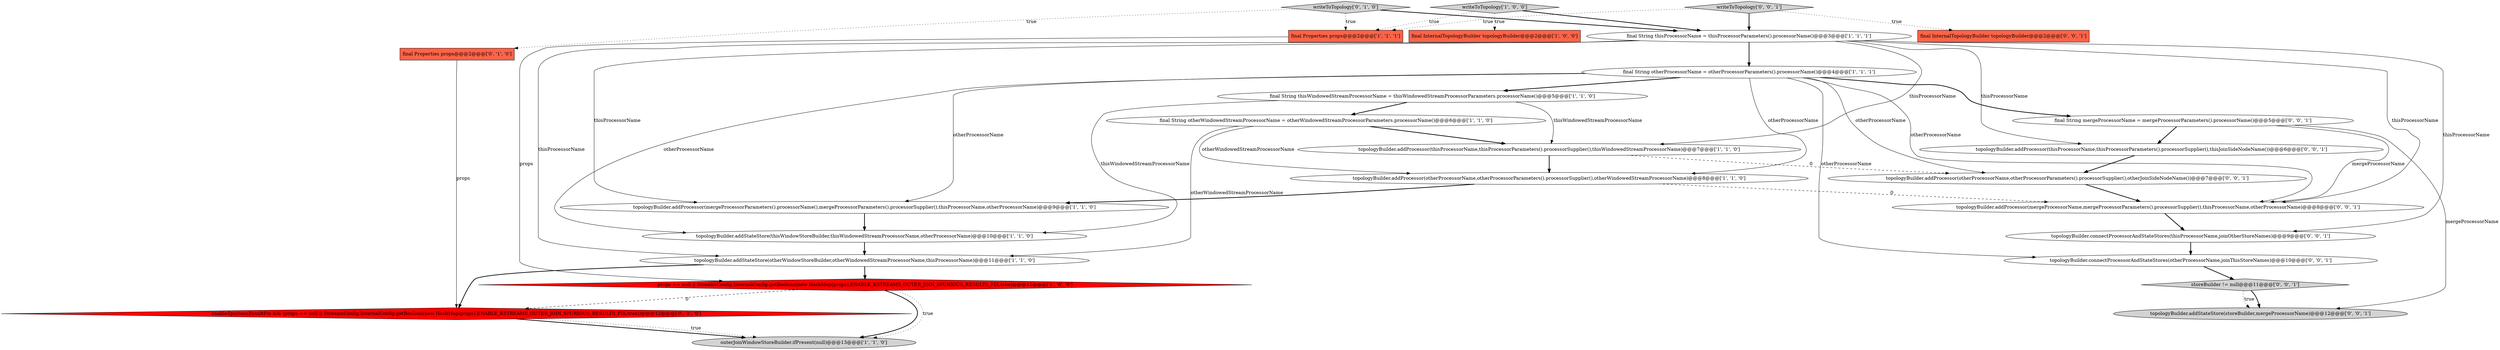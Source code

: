 digraph {
25 [style = filled, label = "topologyBuilder.connectProcessorAndStateStores(thisProcessorName,joinOtherStoreNames)@@@9@@@['0', '0', '1']", fillcolor = white, shape = ellipse image = "AAA0AAABBB3BBB"];
15 [style = filled, label = "writeToTopology['0', '1', '0']", fillcolor = lightgray, shape = diamond image = "AAA0AAABBB2BBB"];
22 [style = filled, label = "final String mergeProcessorName = mergeProcessorParameters().processorName()@@@5@@@['0', '0', '1']", fillcolor = white, shape = ellipse image = "AAA0AAABBB3BBB"];
7 [style = filled, label = "topologyBuilder.addStateStore(otherWindowStoreBuilder,otherWindowedStreamProcessorName,thisProcessorName)@@@11@@@['1', '1', '0']", fillcolor = white, shape = ellipse image = "AAA0AAABBB1BBB"];
11 [style = filled, label = "final Properties props@@@2@@@['1', '1', '1']", fillcolor = tomato, shape = box image = "AAA0AAABBB1BBB"];
3 [style = filled, label = "final String thisProcessorName = thisProcessorParameters().processorName()@@@3@@@['1', '1', '1']", fillcolor = white, shape = ellipse image = "AAA0AAABBB1BBB"];
20 [style = filled, label = "topologyBuilder.addProcessor(thisProcessorName,thisProcessorParameters().processorSupplier(),thisJoinSideNodeName())@@@6@@@['0', '0', '1']", fillcolor = white, shape = ellipse image = "AAA0AAABBB3BBB"];
26 [style = filled, label = "topologyBuilder.connectProcessorAndStateStores(otherProcessorName,joinThisStoreNames)@@@10@@@['0', '0', '1']", fillcolor = white, shape = ellipse image = "AAA0AAABBB3BBB"];
12 [style = filled, label = "props == null || StreamsConfig.InternalConfig.getBoolean(new HashMap(props),ENABLE_KSTREAMS_OUTER_JOIN_SPURIOUS_RESULTS_FIX,true)@@@12@@@['1', '0', '0']", fillcolor = red, shape = diamond image = "AAA1AAABBB1BBB"];
16 [style = filled, label = "enableSpuriousResultFix && (props == null || StreamsConfig.InternalConfig.getBoolean(new HashMap(props),ENABLE_KSTREAMS_OUTER_JOIN_SPURIOUS_RESULTS_FIX,true))@@@12@@@['0', '1', '0']", fillcolor = red, shape = diamond image = "AAA1AAABBB2BBB"];
9 [style = filled, label = "writeToTopology['1', '0', '0']", fillcolor = lightgray, shape = diamond image = "AAA0AAABBB1BBB"];
1 [style = filled, label = "topologyBuilder.addProcessor(otherProcessorName,otherProcessorParameters().processorSupplier(),otherWindowedStreamProcessorName)@@@8@@@['1', '1', '0']", fillcolor = white, shape = ellipse image = "AAA0AAABBB1BBB"];
21 [style = filled, label = "writeToTopology['0', '0', '1']", fillcolor = lightgray, shape = diamond image = "AAA0AAABBB3BBB"];
19 [style = filled, label = "final InternalTopologyBuilder topologyBuilder@@@2@@@['0', '0', '1']", fillcolor = tomato, shape = box image = "AAA0AAABBB3BBB"];
17 [style = filled, label = "topologyBuilder.addProcessor(otherProcessorName,otherProcessorParameters().processorSupplier(),otherJoinSideNodeName())@@@7@@@['0', '0', '1']", fillcolor = white, shape = ellipse image = "AAA0AAABBB3BBB"];
5 [style = filled, label = "final String thisWindowedStreamProcessorName = thisWindowedStreamProcessorParameters.processorName()@@@5@@@['1', '1', '0']", fillcolor = white, shape = ellipse image = "AAA0AAABBB1BBB"];
2 [style = filled, label = "final InternalTopologyBuilder topologyBuilder@@@2@@@['1', '0', '0']", fillcolor = tomato, shape = box image = "AAA0AAABBB1BBB"];
23 [style = filled, label = "topologyBuilder.addProcessor(mergeProcessorName,mergeProcessorParameters().processorSupplier(),thisProcessorName,otherProcessorName)@@@8@@@['0', '0', '1']", fillcolor = white, shape = ellipse image = "AAA0AAABBB3BBB"];
10 [style = filled, label = "topologyBuilder.addProcessor(mergeProcessorParameters().processorName(),mergeProcessorParameters().processorSupplier(),thisProcessorName,otherProcessorName)@@@9@@@['1', '1', '0']", fillcolor = white, shape = ellipse image = "AAA0AAABBB1BBB"];
0 [style = filled, label = "final String otherProcessorName = otherProcessorParameters().processorName()@@@4@@@['1', '1', '1']", fillcolor = white, shape = ellipse image = "AAA0AAABBB1BBB"];
8 [style = filled, label = "topologyBuilder.addProcessor(thisProcessorName,thisProcessorParameters().processorSupplier(),thisWindowedStreamProcessorName)@@@7@@@['1', '1', '0']", fillcolor = white, shape = ellipse image = "AAA0AAABBB1BBB"];
6 [style = filled, label = "outerJoinWindowStoreBuilder.ifPresent(null)@@@13@@@['1', '1', '0']", fillcolor = lightgray, shape = ellipse image = "AAA0AAABBB1BBB"];
14 [style = filled, label = "final Properties props@@@2@@@['0', '1', '0']", fillcolor = tomato, shape = box image = "AAA0AAABBB2BBB"];
24 [style = filled, label = "topologyBuilder.addStateStore(storeBuilder,mergeProcessorName)@@@12@@@['0', '0', '1']", fillcolor = lightgray, shape = ellipse image = "AAA0AAABBB3BBB"];
13 [style = filled, label = "topologyBuilder.addStateStore(thisWindowStoreBuilder,thisWindowedStreamProcessorName,otherProcessorName)@@@10@@@['1', '1', '0']", fillcolor = white, shape = ellipse image = "AAA0AAABBB1BBB"];
18 [style = filled, label = "storeBuilder != null@@@11@@@['0', '0', '1']", fillcolor = lightgray, shape = diamond image = "AAA0AAABBB3BBB"];
4 [style = filled, label = "final String otherWindowedStreamProcessorName = otherWindowedStreamProcessorParameters.processorName()@@@6@@@['1', '1', '0']", fillcolor = white, shape = ellipse image = "AAA0AAABBB1BBB"];
3->10 [style = solid, label="thisProcessorName"];
23->25 [style = bold, label=""];
0->13 [style = solid, label="otherProcessorName"];
18->24 [style = bold, label=""];
20->17 [style = bold, label=""];
21->11 [style = dotted, label="true"];
0->1 [style = solid, label="otherProcessorName"];
3->20 [style = solid, label="thisProcessorName"];
12->16 [style = dashed, label="0"];
4->7 [style = solid, label="otherWindowedStreamProcessorName"];
7->12 [style = bold, label=""];
16->6 [style = bold, label=""];
9->11 [style = dotted, label="true"];
18->24 [style = dotted, label="true"];
3->8 [style = solid, label="thisProcessorName"];
5->8 [style = solid, label="thisWindowedStreamProcessorName"];
15->14 [style = dotted, label="true"];
21->3 [style = bold, label=""];
15->3 [style = bold, label=""];
12->6 [style = bold, label=""];
17->23 [style = bold, label=""];
3->0 [style = bold, label=""];
22->23 [style = solid, label="mergeProcessorName"];
3->23 [style = solid, label="thisProcessorName"];
3->7 [style = solid, label="thisProcessorName"];
8->1 [style = bold, label=""];
14->16 [style = solid, label="props"];
3->25 [style = solid, label="thisProcessorName"];
0->26 [style = solid, label="otherProcessorName"];
10->13 [style = bold, label=""];
0->23 [style = solid, label="otherProcessorName"];
22->20 [style = bold, label=""];
12->6 [style = dotted, label="true"];
13->7 [style = bold, label=""];
5->13 [style = solid, label="thisWindowedStreamProcessorName"];
0->22 [style = bold, label=""];
9->2 [style = dotted, label="true"];
5->4 [style = bold, label=""];
7->16 [style = bold, label=""];
25->26 [style = bold, label=""];
16->6 [style = dotted, label="true"];
15->11 [style = dotted, label="true"];
21->19 [style = dotted, label="true"];
22->24 [style = solid, label="mergeProcessorName"];
4->8 [style = bold, label=""];
9->3 [style = bold, label=""];
8->17 [style = dashed, label="0"];
0->10 [style = solid, label="otherProcessorName"];
1->10 [style = bold, label=""];
4->1 [style = solid, label="otherWindowedStreamProcessorName"];
1->23 [style = dashed, label="0"];
0->17 [style = solid, label="otherProcessorName"];
11->12 [style = solid, label="props"];
0->5 [style = bold, label=""];
26->18 [style = bold, label=""];
}
